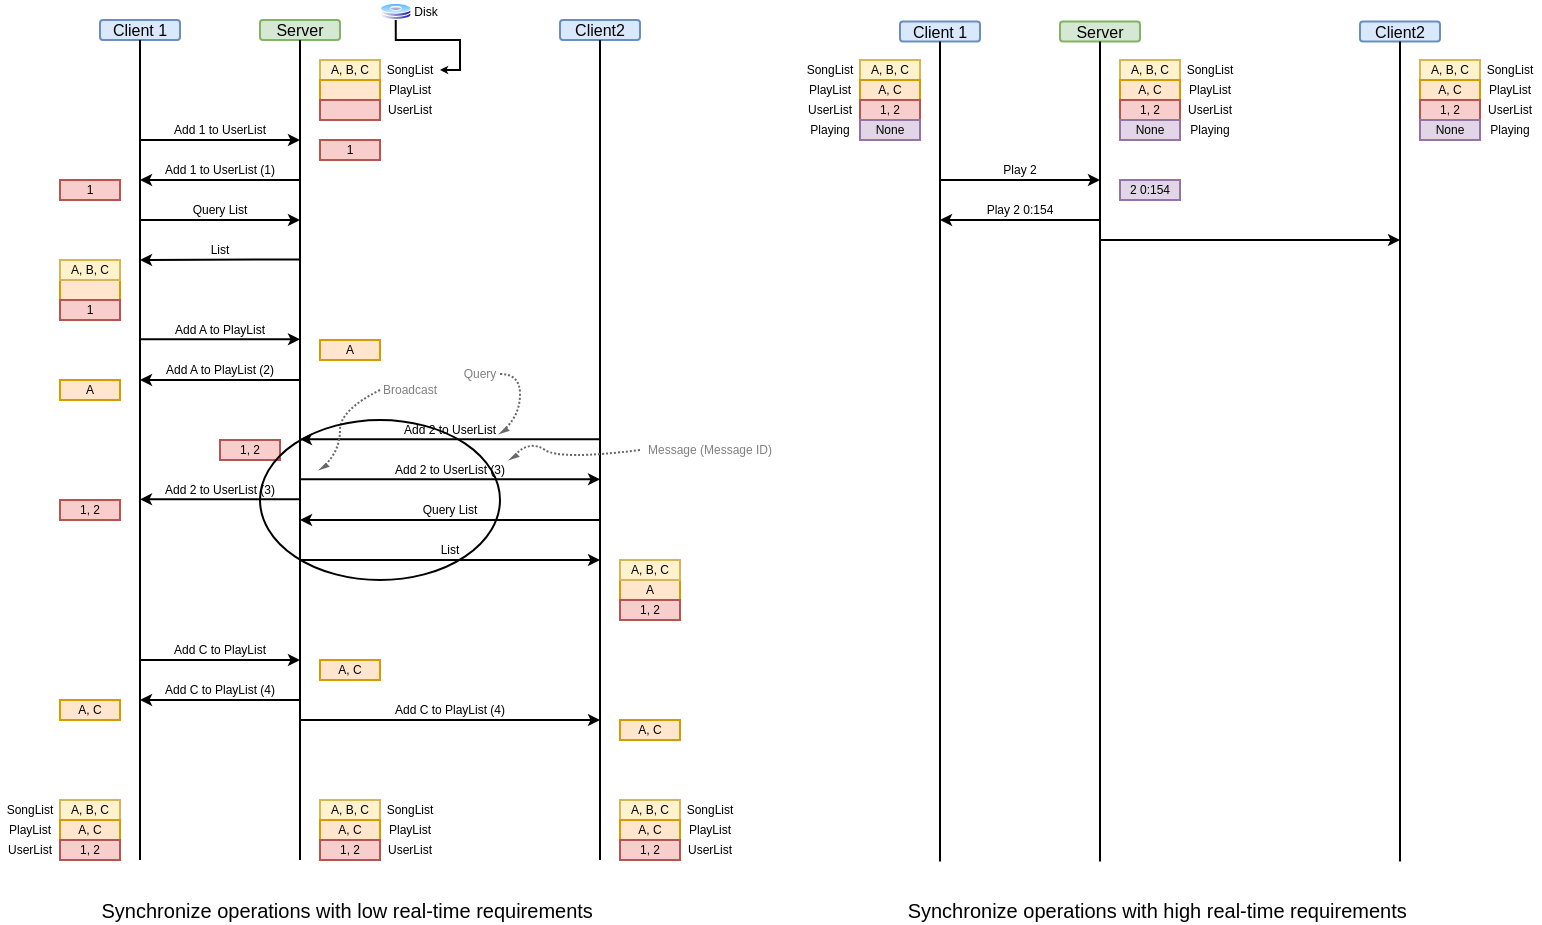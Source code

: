 <mxfile version="24.8.4">
  <diagram name="第 1 页" id="3ZcK6W1l4XbIbxJPCc2v">
    <mxGraphModel dx="571" dy="313" grid="1" gridSize="10" guides="1" tooltips="1" connect="1" arrows="1" fold="1" page="1" pageScale="1" pageWidth="1000" pageHeight="1000" math="0" shadow="0">
      <root>
        <mxCell id="0" />
        <mxCell id="1" parent="0" />
        <mxCell id="YlG3r0k9uFu-52Q5VEmV-1" value="Client 1" style="rounded=1;whiteSpace=wrap;html=1;fontSize=8;fillColor=#dae8fc;strokeColor=#6c8ebf;" vertex="1" parent="1">
          <mxGeometry x="80" y="20" width="40" height="10" as="geometry" />
        </mxCell>
        <mxCell id="YlG3r0k9uFu-52Q5VEmV-2" value="Server" style="rounded=1;whiteSpace=wrap;html=1;fontSize=8;fillColor=#d5e8d4;strokeColor=#82b366;" vertex="1" parent="1">
          <mxGeometry x="160" y="20" width="40" height="10" as="geometry" />
        </mxCell>
        <mxCell id="YlG3r0k9uFu-52Q5VEmV-3" value="Client2" style="rounded=1;whiteSpace=wrap;html=1;fontSize=8;fillColor=#dae8fc;strokeColor=#6c8ebf;" vertex="1" parent="1">
          <mxGeometry x="310" y="20" width="40" height="10" as="geometry" />
        </mxCell>
        <mxCell id="YlG3r0k9uFu-52Q5VEmV-4" value="" style="endArrow=none;html=1;rounded=0;entryX=0.5;entryY=1;entryDx=0;entryDy=0;" edge="1" parent="1" target="YlG3r0k9uFu-52Q5VEmV-1">
          <mxGeometry width="50" height="50" relative="1" as="geometry">
            <mxPoint x="100" y="440" as="sourcePoint" />
            <mxPoint x="240" y="130" as="targetPoint" />
          </mxGeometry>
        </mxCell>
        <mxCell id="YlG3r0k9uFu-52Q5VEmV-5" value="" style="endArrow=none;html=1;rounded=0;entryX=0.5;entryY=1;entryDx=0;entryDy=0;" edge="1" parent="1" target="YlG3r0k9uFu-52Q5VEmV-2">
          <mxGeometry width="50" height="50" relative="1" as="geometry">
            <mxPoint x="180" y="440" as="sourcePoint" />
            <mxPoint x="179.83" y="50" as="targetPoint" />
          </mxGeometry>
        </mxCell>
        <mxCell id="YlG3r0k9uFu-52Q5VEmV-6" value="" style="endArrow=none;html=1;rounded=0;entryX=0.5;entryY=1;entryDx=0;entryDy=0;" edge="1" parent="1" target="YlG3r0k9uFu-52Q5VEmV-3">
          <mxGeometry width="50" height="50" relative="1" as="geometry">
            <mxPoint x="330" y="440" as="sourcePoint" />
            <mxPoint x="329.83" y="50" as="targetPoint" />
          </mxGeometry>
        </mxCell>
        <mxCell id="YlG3r0k9uFu-52Q5VEmV-7" value="" style="endArrow=classic;html=1;rounded=0;startSize=3;endSize=3;" edge="1" parent="1">
          <mxGeometry width="50" height="50" relative="1" as="geometry">
            <mxPoint x="100" y="80" as="sourcePoint" />
            <mxPoint x="180" y="80" as="targetPoint" />
          </mxGeometry>
        </mxCell>
        <mxCell id="YlG3r0k9uFu-52Q5VEmV-9" value="Add 1 to UserList" style="text;html=1;align=center;verticalAlign=middle;whiteSpace=wrap;rounded=0;fontSize=6;dashed=1;dashPattern=1 1;" vertex="1" parent="1">
          <mxGeometry x="110" y="70" width="60" height="10" as="geometry" />
        </mxCell>
        <mxCell id="YlG3r0k9uFu-52Q5VEmV-13" value="" style="endArrow=classic;html=1;rounded=0;startSize=3;endSize=3;" edge="1" parent="1">
          <mxGeometry width="50" height="50" relative="1" as="geometry">
            <mxPoint x="180" y="100" as="sourcePoint" />
            <mxPoint x="100" y="100" as="targetPoint" />
          </mxGeometry>
        </mxCell>
        <mxCell id="YlG3r0k9uFu-52Q5VEmV-14" value="Add 1 to UserList (1)" style="text;html=1;align=center;verticalAlign=middle;whiteSpace=wrap;rounded=0;fontSize=6;" vertex="1" parent="1">
          <mxGeometry x="110" y="90" width="60" height="10" as="geometry" />
        </mxCell>
        <mxCell id="YlG3r0k9uFu-52Q5VEmV-27" value="" style="endArrow=classic;html=1;rounded=0;startSize=3;endSize=3;" edge="1" parent="1">
          <mxGeometry width="50" height="50" relative="1" as="geometry">
            <mxPoint x="100" y="179.67" as="sourcePoint" />
            <mxPoint x="180" y="179.67" as="targetPoint" />
          </mxGeometry>
        </mxCell>
        <mxCell id="YlG3r0k9uFu-52Q5VEmV-28" value="Add A to PlayList" style="text;html=1;align=center;verticalAlign=middle;whiteSpace=wrap;rounded=0;fontSize=6;" vertex="1" parent="1">
          <mxGeometry x="110" y="170" width="60" height="10" as="geometry" />
        </mxCell>
        <mxCell id="YlG3r0k9uFu-52Q5VEmV-29" value="" style="endArrow=classic;html=1;rounded=0;startSize=3;endSize=3;" edge="1" parent="1">
          <mxGeometry width="50" height="50" relative="1" as="geometry">
            <mxPoint x="180" y="200" as="sourcePoint" />
            <mxPoint x="100" y="200" as="targetPoint" />
          </mxGeometry>
        </mxCell>
        <mxCell id="YlG3r0k9uFu-52Q5VEmV-30" value="Add A to PlayList (2)" style="text;html=1;align=center;verticalAlign=middle;whiteSpace=wrap;rounded=0;fontSize=6;" vertex="1" parent="1">
          <mxGeometry x="110" y="190" width="60" height="10" as="geometry" />
        </mxCell>
        <mxCell id="YlG3r0k9uFu-52Q5VEmV-33" value="A, B, C" style="rounded=0;whiteSpace=wrap;html=1;fillColor=#fff2cc;strokeColor=#d6b656;fontSize=6;" vertex="1" parent="1">
          <mxGeometry x="190" y="40" width="30" height="10" as="geometry" />
        </mxCell>
        <mxCell id="YlG3r0k9uFu-52Q5VEmV-34" value="" style="rounded=0;whiteSpace=wrap;html=1;fillColor=#ffe6cc;strokeColor=#d79b00;fontSize=6;" vertex="1" parent="1">
          <mxGeometry x="190" y="50" width="30" height="10" as="geometry" />
        </mxCell>
        <mxCell id="YlG3r0k9uFu-52Q5VEmV-35" value="" style="rounded=0;whiteSpace=wrap;html=1;fillColor=#f8cecc;strokeColor=#b85450;fontSize=6;" vertex="1" parent="1">
          <mxGeometry x="190" y="60" width="30" height="10" as="geometry" />
        </mxCell>
        <mxCell id="YlG3r0k9uFu-52Q5VEmV-37" value="SongList" style="text;html=1;align=center;verticalAlign=middle;whiteSpace=wrap;rounded=0;fontSize=6;" vertex="1" parent="1">
          <mxGeometry x="220" y="40" width="30" height="10" as="geometry" />
        </mxCell>
        <mxCell id="YlG3r0k9uFu-52Q5VEmV-38" value="PlayList" style="text;html=1;align=center;verticalAlign=middle;whiteSpace=wrap;rounded=0;fontSize=6;" vertex="1" parent="1">
          <mxGeometry x="220" y="50" width="30" height="10" as="geometry" />
        </mxCell>
        <mxCell id="YlG3r0k9uFu-52Q5VEmV-39" value="UserList" style="text;html=1;align=center;verticalAlign=middle;whiteSpace=wrap;rounded=0;fontSize=6;" vertex="1" parent="1">
          <mxGeometry x="220" y="60" width="30" height="10" as="geometry" />
        </mxCell>
        <mxCell id="YlG3r0k9uFu-52Q5VEmV-40" value="1" style="rounded=0;whiteSpace=wrap;html=1;fillColor=#f8cecc;strokeColor=#b85450;fontSize=6;" vertex="1" parent="1">
          <mxGeometry x="190" y="80" width="30" height="10" as="geometry" />
        </mxCell>
        <mxCell id="YlG3r0k9uFu-52Q5VEmV-41" value="" style="rounded=0;whiteSpace=wrap;html=1;fillColor=#ffe6cc;strokeColor=#d79b00;fontSize=6;" vertex="1" parent="1">
          <mxGeometry x="60" y="150" width="30" height="10" as="geometry" />
        </mxCell>
        <mxCell id="YlG3r0k9uFu-52Q5VEmV-42" value="A" style="rounded=0;whiteSpace=wrap;html=1;fillColor=#ffe6cc;strokeColor=#d79b00;fontSize=6;" vertex="1" parent="1">
          <mxGeometry x="60" y="200" width="30" height="10" as="geometry" />
        </mxCell>
        <mxCell id="YlG3r0k9uFu-52Q5VEmV-43" value="A" style="rounded=0;whiteSpace=wrap;html=1;fillColor=#ffe6cc;strokeColor=#d79b00;fontSize=6;" vertex="1" parent="1">
          <mxGeometry x="190" y="180" width="30" height="10" as="geometry" />
        </mxCell>
        <mxCell id="YlG3r0k9uFu-52Q5VEmV-44" value="A, B, C" style="rounded=0;whiteSpace=wrap;html=1;fillColor=#fff2cc;strokeColor=#d6b656;fontSize=6;" vertex="1" parent="1">
          <mxGeometry x="60" y="140" width="30" height="10" as="geometry" />
        </mxCell>
        <mxCell id="YlG3r0k9uFu-52Q5VEmV-45" value="" style="endArrow=classic;html=1;rounded=0;startSize=3;endSize=3;" edge="1" parent="1">
          <mxGeometry width="50" height="50" relative="1" as="geometry">
            <mxPoint x="330" y="229.67" as="sourcePoint" />
            <mxPoint x="180" y="229.67" as="targetPoint" />
          </mxGeometry>
        </mxCell>
        <mxCell id="YlG3r0k9uFu-52Q5VEmV-46" value="Add 2 to UserList" style="text;html=1;align=center;verticalAlign=middle;whiteSpace=wrap;rounded=0;fontSize=6;" vertex="1" parent="1">
          <mxGeometry x="225" y="220" width="60" height="10" as="geometry" />
        </mxCell>
        <mxCell id="YlG3r0k9uFu-52Q5VEmV-47" value="" style="endArrow=classic;html=1;rounded=0;startSize=3;endSize=3;" edge="1" parent="1">
          <mxGeometry width="50" height="50" relative="1" as="geometry">
            <mxPoint x="180" y="249.67" as="sourcePoint" />
            <mxPoint x="330" y="249.67" as="targetPoint" />
          </mxGeometry>
        </mxCell>
        <mxCell id="YlG3r0k9uFu-52Q5VEmV-48" value="Add 2 to UserList (3)" style="text;html=1;align=center;verticalAlign=middle;whiteSpace=wrap;rounded=0;fontSize=6;" vertex="1" parent="1">
          <mxGeometry x="225" y="240" width="60" height="10" as="geometry" />
        </mxCell>
        <mxCell id="YlG3r0k9uFu-52Q5VEmV-56" value="1, 2" style="rounded=0;whiteSpace=wrap;html=1;fillColor=#f8cecc;strokeColor=#b85450;fontSize=6;" vertex="1" parent="1">
          <mxGeometry x="140" y="230" width="30" height="10" as="geometry" />
        </mxCell>
        <mxCell id="YlG3r0k9uFu-52Q5VEmV-69" value="" style="endArrow=classic;html=1;rounded=0;startSize=3;endSize=3;" edge="1" parent="1">
          <mxGeometry width="50" height="50" relative="1" as="geometry">
            <mxPoint x="100" y="120" as="sourcePoint" />
            <mxPoint x="180" y="120" as="targetPoint" />
          </mxGeometry>
        </mxCell>
        <mxCell id="YlG3r0k9uFu-52Q5VEmV-70" value="Query List" style="text;html=1;align=center;verticalAlign=middle;whiteSpace=wrap;rounded=0;fontSize=6;" vertex="1" parent="1">
          <mxGeometry x="110" y="110" width="60" height="10" as="geometry" />
        </mxCell>
        <mxCell id="YlG3r0k9uFu-52Q5VEmV-71" value="" style="endArrow=classic;html=1;rounded=0;startSize=3;endSize=3;fillColor=#e1d5e7;strokeColor=default;align=center;verticalAlign=middle;fontFamily=Helvetica;fontSize=11;fontColor=default;labelBackgroundColor=default;" edge="1" parent="1">
          <mxGeometry width="50" height="50" relative="1" as="geometry">
            <mxPoint x="180" y="139.72" as="sourcePoint" />
            <mxPoint x="100" y="140" as="targetPoint" />
          </mxGeometry>
        </mxCell>
        <mxCell id="YlG3r0k9uFu-52Q5VEmV-72" value="1" style="rounded=0;whiteSpace=wrap;html=1;fillColor=#f8cecc;strokeColor=#b85450;fontSize=6;" vertex="1" parent="1">
          <mxGeometry x="60" y="160" width="30" height="10" as="geometry" />
        </mxCell>
        <mxCell id="YlG3r0k9uFu-52Q5VEmV-75" style="edgeStyle=orthogonalEdgeStyle;rounded=0;orthogonalLoop=1;jettySize=auto;html=1;exitX=0.5;exitY=1;exitDx=0;exitDy=0;entryX=1;entryY=0.5;entryDx=0;entryDy=0;strokeWidth=1;endSize=1;" edge="1" parent="1" source="YlG3r0k9uFu-52Q5VEmV-74" target="YlG3r0k9uFu-52Q5VEmV-37">
          <mxGeometry relative="1" as="geometry">
            <Array as="points">
              <mxPoint x="228" y="30" />
              <mxPoint x="260" y="30" />
              <mxPoint x="260" y="45" />
            </Array>
          </mxGeometry>
        </mxCell>
        <mxCell id="YlG3r0k9uFu-52Q5VEmV-74" value="" style="image;aspect=fixed;perimeter=ellipsePerimeter;html=1;align=center;shadow=0;dashed=0;spacingTop=3;image=img/lib/active_directory/hard_disk.svg;" vertex="1" parent="1">
          <mxGeometry x="220" y="11.5" width="15.74" height="8.5" as="geometry" />
        </mxCell>
        <mxCell id="YlG3r0k9uFu-52Q5VEmV-76" value="" style="endArrow=classic;html=1;rounded=0;startSize=3;endSize=3;" edge="1" parent="1">
          <mxGeometry width="50" height="50" relative="1" as="geometry">
            <mxPoint x="180" y="259.67" as="sourcePoint" />
            <mxPoint x="100" y="259.67" as="targetPoint" />
          </mxGeometry>
        </mxCell>
        <mxCell id="YlG3r0k9uFu-52Q5VEmV-77" value="Add 2 to UserList (3)" style="text;html=1;align=center;verticalAlign=middle;whiteSpace=wrap;rounded=0;fontSize=6;" vertex="1" parent="1">
          <mxGeometry x="110" y="250" width="60" height="10" as="geometry" />
        </mxCell>
        <mxCell id="YlG3r0k9uFu-52Q5VEmV-78" value="1, 2" style="rounded=0;whiteSpace=wrap;html=1;fillColor=#f8cecc;strokeColor=#b85450;fontSize=6;" vertex="1" parent="1">
          <mxGeometry x="60" y="260" width="30" height="10" as="geometry" />
        </mxCell>
        <mxCell id="YlG3r0k9uFu-52Q5VEmV-80" value="" style="endArrow=classic;html=1;rounded=0;startSize=3;endSize=3;" edge="1" parent="1">
          <mxGeometry width="50" height="50" relative="1" as="geometry">
            <mxPoint x="330" y="270" as="sourcePoint" />
            <mxPoint x="180" y="270" as="targetPoint" />
          </mxGeometry>
        </mxCell>
        <mxCell id="YlG3r0k9uFu-52Q5VEmV-81" value="Query List" style="text;html=1;align=center;verticalAlign=middle;whiteSpace=wrap;rounded=0;fontSize=6;" vertex="1" parent="1">
          <mxGeometry x="225" y="260" width="60" height="10" as="geometry" />
        </mxCell>
        <mxCell id="YlG3r0k9uFu-52Q5VEmV-82" value="A" style="rounded=0;whiteSpace=wrap;html=1;fillColor=#ffe6cc;strokeColor=#d79b00;fontSize=6;" vertex="1" parent="1">
          <mxGeometry x="340" y="300" width="30" height="10" as="geometry" />
        </mxCell>
        <mxCell id="YlG3r0k9uFu-52Q5VEmV-83" value="A, B, C" style="rounded=0;whiteSpace=wrap;html=1;fillColor=#fff2cc;strokeColor=#d6b656;fontSize=6;" vertex="1" parent="1">
          <mxGeometry x="340" y="290" width="30" height="10" as="geometry" />
        </mxCell>
        <mxCell id="YlG3r0k9uFu-52Q5VEmV-84" value="1, 2" style="rounded=0;whiteSpace=wrap;html=1;fillColor=#f8cecc;strokeColor=#b85450;fontSize=6;" vertex="1" parent="1">
          <mxGeometry x="340" y="310" width="30" height="10" as="geometry" />
        </mxCell>
        <mxCell id="YlG3r0k9uFu-52Q5VEmV-85" value="List" style="text;html=1;align=center;verticalAlign=middle;whiteSpace=wrap;rounded=0;fontSize=6;" vertex="1" parent="1">
          <mxGeometry x="110" y="130" width="60" height="10" as="geometry" />
        </mxCell>
        <mxCell id="YlG3r0k9uFu-52Q5VEmV-86" value="" style="endArrow=classic;html=1;rounded=0;startSize=3;endSize=3;fillColor=#e1d5e7;strokeColor=default;align=center;verticalAlign=middle;fontFamily=Helvetica;fontSize=11;fontColor=default;labelBackgroundColor=default;" edge="1" parent="1">
          <mxGeometry width="50" height="50" relative="1" as="geometry">
            <mxPoint x="180" y="290" as="sourcePoint" />
            <mxPoint x="330" y="290" as="targetPoint" />
          </mxGeometry>
        </mxCell>
        <mxCell id="YlG3r0k9uFu-52Q5VEmV-87" value="List" style="text;html=1;align=center;verticalAlign=middle;whiteSpace=wrap;rounded=0;fontSize=6;" vertex="1" parent="1">
          <mxGeometry x="225" y="280" width="60" height="10" as="geometry" />
        </mxCell>
        <mxCell id="YlG3r0k9uFu-52Q5VEmV-88" value="" style="endArrow=classic;html=1;rounded=0;startSize=3;endSize=3;" edge="1" parent="1">
          <mxGeometry width="50" height="50" relative="1" as="geometry">
            <mxPoint x="100" y="340" as="sourcePoint" />
            <mxPoint x="180" y="340" as="targetPoint" />
          </mxGeometry>
        </mxCell>
        <mxCell id="YlG3r0k9uFu-52Q5VEmV-89" value="Add C to PlayList" style="text;html=1;align=center;verticalAlign=middle;whiteSpace=wrap;rounded=0;fontSize=6;" vertex="1" parent="1">
          <mxGeometry x="110" y="330" width="60" height="10" as="geometry" />
        </mxCell>
        <mxCell id="YlG3r0k9uFu-52Q5VEmV-90" value="A, C" style="rounded=0;whiteSpace=wrap;html=1;fillColor=#ffe6cc;strokeColor=#d79b00;fontSize=6;" vertex="1" parent="1">
          <mxGeometry x="190" y="340" width="30" height="10" as="geometry" />
        </mxCell>
        <mxCell id="YlG3r0k9uFu-52Q5VEmV-91" value="" style="endArrow=classic;html=1;rounded=0;startSize=3;endSize=3;" edge="1" parent="1">
          <mxGeometry width="50" height="50" relative="1" as="geometry">
            <mxPoint x="180" y="360" as="sourcePoint" />
            <mxPoint x="100" y="360" as="targetPoint" />
          </mxGeometry>
        </mxCell>
        <mxCell id="YlG3r0k9uFu-52Q5VEmV-92" value="Add C to PlayList (4)" style="text;html=1;align=center;verticalAlign=middle;whiteSpace=wrap;rounded=0;fontSize=6;" vertex="1" parent="1">
          <mxGeometry x="110" y="350" width="60" height="10" as="geometry" />
        </mxCell>
        <mxCell id="YlG3r0k9uFu-52Q5VEmV-93" value="A, C" style="rounded=0;whiteSpace=wrap;html=1;fillColor=#ffe6cc;strokeColor=#d79b00;fontSize=6;" vertex="1" parent="1">
          <mxGeometry x="60" y="360" width="30" height="10" as="geometry" />
        </mxCell>
        <mxCell id="YlG3r0k9uFu-52Q5VEmV-94" value="" style="endArrow=classic;html=1;rounded=0;startSize=3;endSize=3;" edge="1" parent="1">
          <mxGeometry width="50" height="50" relative="1" as="geometry">
            <mxPoint x="180" y="370" as="sourcePoint" />
            <mxPoint x="330" y="370" as="targetPoint" />
          </mxGeometry>
        </mxCell>
        <mxCell id="YlG3r0k9uFu-52Q5VEmV-95" value="Add C to PlayList (4)" style="text;html=1;align=center;verticalAlign=middle;whiteSpace=wrap;rounded=0;fontSize=6;" vertex="1" parent="1">
          <mxGeometry x="225" y="360" width="60" height="10" as="geometry" />
        </mxCell>
        <mxCell id="YlG3r0k9uFu-52Q5VEmV-96" value="A, C" style="rounded=0;whiteSpace=wrap;html=1;fillColor=#ffe6cc;strokeColor=#d79b00;fontSize=6;" vertex="1" parent="1">
          <mxGeometry x="340" y="370" width="30" height="10" as="geometry" />
        </mxCell>
        <mxCell id="YlG3r0k9uFu-52Q5VEmV-102" value="A, B, C" style="rounded=0;whiteSpace=wrap;html=1;fillColor=#fff2cc;strokeColor=#d6b656;fontSize=6;" vertex="1" parent="1">
          <mxGeometry x="340" y="410" width="30" height="10" as="geometry" />
        </mxCell>
        <mxCell id="YlG3r0k9uFu-52Q5VEmV-103" value="A, C" style="rounded=0;whiteSpace=wrap;html=1;fillColor=#ffe6cc;strokeColor=#d79b00;fontSize=6;" vertex="1" parent="1">
          <mxGeometry x="340" y="420" width="30" height="10" as="geometry" />
        </mxCell>
        <mxCell id="YlG3r0k9uFu-52Q5VEmV-104" value="1, 2" style="rounded=0;whiteSpace=wrap;html=1;fillColor=#f8cecc;strokeColor=#b85450;fontSize=6;" vertex="1" parent="1">
          <mxGeometry x="340" y="430" width="30" height="10" as="geometry" />
        </mxCell>
        <mxCell id="YlG3r0k9uFu-52Q5VEmV-105" value="SongList" style="text;html=1;align=center;verticalAlign=middle;whiteSpace=wrap;rounded=0;fontSize=6;" vertex="1" parent="1">
          <mxGeometry x="370" y="410" width="30" height="10" as="geometry" />
        </mxCell>
        <mxCell id="YlG3r0k9uFu-52Q5VEmV-106" value="PlayList" style="text;html=1;align=center;verticalAlign=middle;whiteSpace=wrap;rounded=0;fontSize=6;" vertex="1" parent="1">
          <mxGeometry x="370" y="420" width="30" height="10" as="geometry" />
        </mxCell>
        <mxCell id="YlG3r0k9uFu-52Q5VEmV-107" value="UserList" style="text;html=1;align=center;verticalAlign=middle;whiteSpace=wrap;rounded=0;fontSize=6;" vertex="1" parent="1">
          <mxGeometry x="370" y="430" width="30" height="10" as="geometry" />
        </mxCell>
        <mxCell id="YlG3r0k9uFu-52Q5VEmV-114" value="A, B, C" style="rounded=0;whiteSpace=wrap;html=1;fillColor=#fff2cc;strokeColor=#d6b656;fontSize=6;" vertex="1" parent="1">
          <mxGeometry x="190" y="410" width="30" height="10" as="geometry" />
        </mxCell>
        <mxCell id="YlG3r0k9uFu-52Q5VEmV-115" value="A, C" style="rounded=0;whiteSpace=wrap;html=1;fillColor=#ffe6cc;strokeColor=#d79b00;fontSize=6;" vertex="1" parent="1">
          <mxGeometry x="190" y="420" width="30" height="10" as="geometry" />
        </mxCell>
        <mxCell id="YlG3r0k9uFu-52Q5VEmV-116" value="1, 2" style="rounded=0;whiteSpace=wrap;html=1;fillColor=#f8cecc;strokeColor=#b85450;fontSize=6;" vertex="1" parent="1">
          <mxGeometry x="190" y="430" width="30" height="10" as="geometry" />
        </mxCell>
        <mxCell id="YlG3r0k9uFu-52Q5VEmV-117" value="SongList" style="text;html=1;align=center;verticalAlign=middle;whiteSpace=wrap;rounded=0;fontSize=6;" vertex="1" parent="1">
          <mxGeometry x="220" y="410" width="30" height="10" as="geometry" />
        </mxCell>
        <mxCell id="YlG3r0k9uFu-52Q5VEmV-118" value="PlayList" style="text;html=1;align=center;verticalAlign=middle;whiteSpace=wrap;rounded=0;fontSize=6;" vertex="1" parent="1">
          <mxGeometry x="220" y="420" width="30" height="10" as="geometry" />
        </mxCell>
        <mxCell id="YlG3r0k9uFu-52Q5VEmV-119" value="UserList" style="text;html=1;align=center;verticalAlign=middle;whiteSpace=wrap;rounded=0;fontSize=6;" vertex="1" parent="1">
          <mxGeometry x="220" y="430" width="30" height="10" as="geometry" />
        </mxCell>
        <mxCell id="YlG3r0k9uFu-52Q5VEmV-120" value="A, B, C" style="rounded=0;whiteSpace=wrap;html=1;fillColor=#fff2cc;strokeColor=#d6b656;fontSize=6;" vertex="1" parent="1">
          <mxGeometry x="60" y="410" width="30" height="10" as="geometry" />
        </mxCell>
        <mxCell id="YlG3r0k9uFu-52Q5VEmV-121" value="A, C" style="rounded=0;whiteSpace=wrap;html=1;fillColor=#ffe6cc;strokeColor=#d79b00;fontSize=6;" vertex="1" parent="1">
          <mxGeometry x="60" y="420" width="30" height="10" as="geometry" />
        </mxCell>
        <mxCell id="YlG3r0k9uFu-52Q5VEmV-122" value="1, 2" style="rounded=0;whiteSpace=wrap;html=1;fillColor=#f8cecc;strokeColor=#b85450;fontSize=6;" vertex="1" parent="1">
          <mxGeometry x="60" y="430" width="30" height="10" as="geometry" />
        </mxCell>
        <mxCell id="YlG3r0k9uFu-52Q5VEmV-123" value="SongList" style="text;html=1;align=center;verticalAlign=middle;whiteSpace=wrap;rounded=0;fontSize=6;" vertex="1" parent="1">
          <mxGeometry x="30" y="410" width="30" height="10" as="geometry" />
        </mxCell>
        <mxCell id="YlG3r0k9uFu-52Q5VEmV-124" value="PlayList" style="text;html=1;align=center;verticalAlign=middle;whiteSpace=wrap;rounded=0;fontSize=6;" vertex="1" parent="1">
          <mxGeometry x="30" y="420" width="30" height="10" as="geometry" />
        </mxCell>
        <mxCell id="YlG3r0k9uFu-52Q5VEmV-125" value="UserList" style="text;html=1;align=center;verticalAlign=middle;whiteSpace=wrap;rounded=0;fontSize=6;" vertex="1" parent="1">
          <mxGeometry x="30" y="430" width="30" height="10" as="geometry" />
        </mxCell>
        <mxCell id="YlG3r0k9uFu-52Q5VEmV-126" value="Disk" style="text;html=1;align=center;verticalAlign=middle;whiteSpace=wrap;rounded=0;fontSize=6;" vertex="1" parent="1">
          <mxGeometry x="235.74" y="10.75" width="14.26" height="10" as="geometry" />
        </mxCell>
        <mxCell id="YlG3r0k9uFu-52Q5VEmV-138" value="Synchronize operations with low real-time requirements&amp;nbsp;" style="text;html=1;align=center;verticalAlign=middle;whiteSpace=wrap;rounded=0;fontSize=10;" vertex="1" parent="1">
          <mxGeometry x="75" y="460" width="260" height="10" as="geometry" />
        </mxCell>
        <mxCell id="YlG3r0k9uFu-52Q5VEmV-143" value="Client 1" style="rounded=1;whiteSpace=wrap;html=1;fontSize=8;fillColor=#dae8fc;strokeColor=#6c8ebf;" vertex="1" parent="1">
          <mxGeometry x="480" y="20.75" width="40" height="10" as="geometry" />
        </mxCell>
        <mxCell id="YlG3r0k9uFu-52Q5VEmV-144" value="Server" style="rounded=1;whiteSpace=wrap;html=1;fontSize=8;fillColor=#d5e8d4;strokeColor=#82b366;" vertex="1" parent="1">
          <mxGeometry x="560" y="20.75" width="40" height="10" as="geometry" />
        </mxCell>
        <mxCell id="YlG3r0k9uFu-52Q5VEmV-145" value="Client2" style="rounded=1;whiteSpace=wrap;html=1;fontSize=8;fillColor=#dae8fc;strokeColor=#6c8ebf;" vertex="1" parent="1">
          <mxGeometry x="710" y="20.75" width="40" height="10" as="geometry" />
        </mxCell>
        <mxCell id="YlG3r0k9uFu-52Q5VEmV-146" value="" style="endArrow=none;html=1;rounded=0;entryX=0.5;entryY=1;entryDx=0;entryDy=0;" edge="1" parent="1" target="YlG3r0k9uFu-52Q5VEmV-143">
          <mxGeometry width="50" height="50" relative="1" as="geometry">
            <mxPoint x="500" y="440.75" as="sourcePoint" />
            <mxPoint x="640" y="130.75" as="targetPoint" />
          </mxGeometry>
        </mxCell>
        <mxCell id="YlG3r0k9uFu-52Q5VEmV-147" value="" style="endArrow=none;html=1;rounded=0;entryX=0.5;entryY=1;entryDx=0;entryDy=0;" edge="1" parent="1" target="YlG3r0k9uFu-52Q5VEmV-144">
          <mxGeometry width="50" height="50" relative="1" as="geometry">
            <mxPoint x="580" y="440.75" as="sourcePoint" />
            <mxPoint x="579.83" y="50.75" as="targetPoint" />
          </mxGeometry>
        </mxCell>
        <mxCell id="YlG3r0k9uFu-52Q5VEmV-148" value="" style="endArrow=none;html=1;rounded=0;entryX=0.5;entryY=1;entryDx=0;entryDy=0;" edge="1" parent="1" target="YlG3r0k9uFu-52Q5VEmV-145">
          <mxGeometry width="50" height="50" relative="1" as="geometry">
            <mxPoint x="730" y="440.75" as="sourcePoint" />
            <mxPoint x="729.83" y="50.75" as="targetPoint" />
          </mxGeometry>
        </mxCell>
        <mxCell id="YlG3r0k9uFu-52Q5VEmV-149" value="Synchronize operations with high real-time requirements&amp;nbsp;" style="text;html=1;align=center;verticalAlign=middle;whiteSpace=wrap;rounded=0;fontSize=10;" vertex="1" parent="1">
          <mxGeometry x="480" y="460" width="260" height="10" as="geometry" />
        </mxCell>
        <mxCell id="YlG3r0k9uFu-52Q5VEmV-150" value="A, B, C" style="rounded=0;whiteSpace=wrap;html=1;fillColor=#fff2cc;strokeColor=#d6b656;fontSize=6;" vertex="1" parent="1">
          <mxGeometry x="740" y="40" width="30" height="10" as="geometry" />
        </mxCell>
        <mxCell id="YlG3r0k9uFu-52Q5VEmV-151" value="A, C" style="rounded=0;whiteSpace=wrap;html=1;fillColor=#ffe6cc;strokeColor=#d79b00;fontSize=6;" vertex="1" parent="1">
          <mxGeometry x="740" y="50" width="30" height="10" as="geometry" />
        </mxCell>
        <mxCell id="YlG3r0k9uFu-52Q5VEmV-152" value="1, 2" style="rounded=0;whiteSpace=wrap;html=1;fillColor=#f8cecc;strokeColor=#b85450;fontSize=6;" vertex="1" parent="1">
          <mxGeometry x="740" y="60" width="30" height="10" as="geometry" />
        </mxCell>
        <mxCell id="YlG3r0k9uFu-52Q5VEmV-153" value="SongList" style="text;html=1;align=center;verticalAlign=middle;whiteSpace=wrap;rounded=0;fontSize=6;" vertex="1" parent="1">
          <mxGeometry x="770" y="40" width="30" height="10" as="geometry" />
        </mxCell>
        <mxCell id="YlG3r0k9uFu-52Q5VEmV-154" value="PlayList" style="text;html=1;align=center;verticalAlign=middle;whiteSpace=wrap;rounded=0;fontSize=6;" vertex="1" parent="1">
          <mxGeometry x="770" y="50" width="30" height="10" as="geometry" />
        </mxCell>
        <mxCell id="YlG3r0k9uFu-52Q5VEmV-155" value="UserList" style="text;html=1;align=center;verticalAlign=middle;whiteSpace=wrap;rounded=0;fontSize=6;" vertex="1" parent="1">
          <mxGeometry x="770" y="60" width="30" height="10" as="geometry" />
        </mxCell>
        <mxCell id="YlG3r0k9uFu-52Q5VEmV-156" value="A, B, C" style="rounded=0;whiteSpace=wrap;html=1;fillColor=#fff2cc;strokeColor=#d6b656;fontSize=6;" vertex="1" parent="1">
          <mxGeometry x="590" y="40" width="30" height="10" as="geometry" />
        </mxCell>
        <mxCell id="YlG3r0k9uFu-52Q5VEmV-157" value="A, C" style="rounded=0;whiteSpace=wrap;html=1;fillColor=#ffe6cc;strokeColor=#d79b00;fontSize=6;" vertex="1" parent="1">
          <mxGeometry x="590" y="50" width="30" height="10" as="geometry" />
        </mxCell>
        <mxCell id="YlG3r0k9uFu-52Q5VEmV-158" value="1, 2" style="rounded=0;whiteSpace=wrap;html=1;fillColor=#f8cecc;strokeColor=#b85450;fontSize=6;" vertex="1" parent="1">
          <mxGeometry x="590" y="60" width="30" height="10" as="geometry" />
        </mxCell>
        <mxCell id="YlG3r0k9uFu-52Q5VEmV-159" value="SongList" style="text;html=1;align=center;verticalAlign=middle;whiteSpace=wrap;rounded=0;fontSize=6;" vertex="1" parent="1">
          <mxGeometry x="620" y="40" width="30" height="10" as="geometry" />
        </mxCell>
        <mxCell id="YlG3r0k9uFu-52Q5VEmV-160" value="PlayList" style="text;html=1;align=center;verticalAlign=middle;whiteSpace=wrap;rounded=0;fontSize=6;" vertex="1" parent="1">
          <mxGeometry x="620" y="50" width="30" height="10" as="geometry" />
        </mxCell>
        <mxCell id="YlG3r0k9uFu-52Q5VEmV-161" value="UserList" style="text;html=1;align=center;verticalAlign=middle;whiteSpace=wrap;rounded=0;fontSize=6;" vertex="1" parent="1">
          <mxGeometry x="620" y="60" width="30" height="10" as="geometry" />
        </mxCell>
        <mxCell id="YlG3r0k9uFu-52Q5VEmV-162" value="A, B, C" style="rounded=0;whiteSpace=wrap;html=1;fillColor=#fff2cc;strokeColor=#d6b656;fontSize=6;" vertex="1" parent="1">
          <mxGeometry x="460" y="40" width="30" height="10" as="geometry" />
        </mxCell>
        <mxCell id="YlG3r0k9uFu-52Q5VEmV-163" value="A, C" style="rounded=0;whiteSpace=wrap;html=1;fillColor=#ffe6cc;strokeColor=#d79b00;fontSize=6;" vertex="1" parent="1">
          <mxGeometry x="460" y="50" width="30" height="10" as="geometry" />
        </mxCell>
        <mxCell id="YlG3r0k9uFu-52Q5VEmV-164" value="1, 2" style="rounded=0;whiteSpace=wrap;html=1;fillColor=#f8cecc;strokeColor=#b85450;fontSize=6;" vertex="1" parent="1">
          <mxGeometry x="460" y="60" width="30" height="10" as="geometry" />
        </mxCell>
        <mxCell id="YlG3r0k9uFu-52Q5VEmV-165" value="SongList" style="text;html=1;align=center;verticalAlign=middle;whiteSpace=wrap;rounded=0;fontSize=6;" vertex="1" parent="1">
          <mxGeometry x="430" y="40" width="30" height="10" as="geometry" />
        </mxCell>
        <mxCell id="YlG3r0k9uFu-52Q5VEmV-166" value="PlayList" style="text;html=1;align=center;verticalAlign=middle;whiteSpace=wrap;rounded=0;fontSize=6;" vertex="1" parent="1">
          <mxGeometry x="430" y="50" width="30" height="10" as="geometry" />
        </mxCell>
        <mxCell id="YlG3r0k9uFu-52Q5VEmV-167" value="UserList" style="text;html=1;align=center;verticalAlign=middle;whiteSpace=wrap;rounded=0;fontSize=6;" vertex="1" parent="1">
          <mxGeometry x="430" y="60" width="30" height="10" as="geometry" />
        </mxCell>
        <mxCell id="YlG3r0k9uFu-52Q5VEmV-168" value="" style="endArrow=classic;html=1;rounded=0;startSize=3;endSize=3;" edge="1" parent="1">
          <mxGeometry width="50" height="50" relative="1" as="geometry">
            <mxPoint x="500" y="100" as="sourcePoint" />
            <mxPoint x="580" y="100" as="targetPoint" />
          </mxGeometry>
        </mxCell>
        <mxCell id="YlG3r0k9uFu-52Q5VEmV-169" value="Play 2" style="text;html=1;align=center;verticalAlign=middle;whiteSpace=wrap;rounded=0;fontSize=6;" vertex="1" parent="1">
          <mxGeometry x="510" y="90" width="60" height="10" as="geometry" />
        </mxCell>
        <mxCell id="YlG3r0k9uFu-52Q5VEmV-170" value="None" style="rounded=0;whiteSpace=wrap;html=1;fillColor=#e1d5e7;strokeColor=#9673a6;fontSize=6;" vertex="1" parent="1">
          <mxGeometry x="460" y="70" width="30" height="10" as="geometry" />
        </mxCell>
        <mxCell id="YlG3r0k9uFu-52Q5VEmV-171" value="Playing" style="text;html=1;align=center;verticalAlign=middle;whiteSpace=wrap;rounded=0;fontSize=6;" vertex="1" parent="1">
          <mxGeometry x="430" y="70" width="30" height="10" as="geometry" />
        </mxCell>
        <mxCell id="YlG3r0k9uFu-52Q5VEmV-172" value="None" style="rounded=0;whiteSpace=wrap;html=1;fillColor=#e1d5e7;strokeColor=#9673a6;fontSize=6;" vertex="1" parent="1">
          <mxGeometry x="590" y="70" width="30" height="10" as="geometry" />
        </mxCell>
        <mxCell id="YlG3r0k9uFu-52Q5VEmV-173" value="Playing" style="text;html=1;align=center;verticalAlign=middle;whiteSpace=wrap;rounded=0;fontSize=6;" vertex="1" parent="1">
          <mxGeometry x="620" y="70" width="30" height="10" as="geometry" />
        </mxCell>
        <mxCell id="YlG3r0k9uFu-52Q5VEmV-174" value="None" style="rounded=0;whiteSpace=wrap;html=1;fillColor=#e1d5e7;strokeColor=#9673a6;fontSize=6;" vertex="1" parent="1">
          <mxGeometry x="740" y="70" width="30" height="10" as="geometry" />
        </mxCell>
        <mxCell id="YlG3r0k9uFu-52Q5VEmV-175" value="Playing" style="text;html=1;align=center;verticalAlign=middle;whiteSpace=wrap;rounded=0;fontSize=6;" vertex="1" parent="1">
          <mxGeometry x="770" y="70" width="30" height="10" as="geometry" />
        </mxCell>
        <mxCell id="YlG3r0k9uFu-52Q5VEmV-176" value="2 0:154" style="rounded=0;whiteSpace=wrap;html=1;fillColor=#e1d5e7;strokeColor=#9673a6;fontSize=6;" vertex="1" parent="1">
          <mxGeometry x="590" y="100" width="30" height="10" as="geometry" />
        </mxCell>
        <mxCell id="YlG3r0k9uFu-52Q5VEmV-177" value="" style="endArrow=classic;html=1;rounded=0;startSize=3;endSize=3;" edge="1" parent="1">
          <mxGeometry width="50" height="50" relative="1" as="geometry">
            <mxPoint x="580" y="130" as="sourcePoint" />
            <mxPoint x="730" y="130" as="targetPoint" />
          </mxGeometry>
        </mxCell>
        <mxCell id="YlG3r0k9uFu-52Q5VEmV-178" value="" style="endArrow=classic;html=1;rounded=0;startSize=3;endSize=3;" edge="1" parent="1">
          <mxGeometry width="50" height="50" relative="1" as="geometry">
            <mxPoint x="580" y="120" as="sourcePoint" />
            <mxPoint x="500" y="120" as="targetPoint" />
          </mxGeometry>
        </mxCell>
        <mxCell id="YlG3r0k9uFu-52Q5VEmV-179" value="Play 2 0:154" style="text;html=1;align=center;verticalAlign=middle;whiteSpace=wrap;rounded=0;fontSize=6;" vertex="1" parent="1">
          <mxGeometry x="510" y="110" width="60" height="10" as="geometry" />
        </mxCell>
        <mxCell id="YlG3r0k9uFu-52Q5VEmV-180" value="1" style="rounded=0;whiteSpace=wrap;html=1;fillColor=#f8cecc;strokeColor=#b85450;fontSize=6;" vertex="1" parent="1">
          <mxGeometry x="60" y="100" width="30" height="10" as="geometry" />
        </mxCell>
        <mxCell id="YlG3r0k9uFu-52Q5VEmV-182" value="Query" style="text;html=1;align=center;verticalAlign=middle;whiteSpace=wrap;rounded=0;fontSize=6;fontColor=#808080;" vertex="1" parent="1">
          <mxGeometry x="260" y="192" width="20" height="10" as="geometry" />
        </mxCell>
        <mxCell id="YlG3r0k9uFu-52Q5VEmV-184" value="" style="curved=1;endArrow=async;html=1;rounded=0;endSize=2;dashed=1;dashPattern=1 1;fillColor=#f5f5f5;strokeColor=#666666;startSize=2;endFill=0;" edge="1" parent="1">
          <mxGeometry width="50" height="50" relative="1" as="geometry">
            <mxPoint x="280" y="197" as="sourcePoint" />
            <mxPoint x="280" y="227" as="targetPoint" />
            <Array as="points">
              <mxPoint x="290" y="197" />
              <mxPoint x="290" y="217" />
            </Array>
          </mxGeometry>
        </mxCell>
        <mxCell id="YlG3r0k9uFu-52Q5VEmV-186" value="Message (Message ID)" style="text;html=1;align=center;verticalAlign=middle;whiteSpace=wrap;rounded=0;fontSize=6;fontColor=#808080;" vertex="1" parent="1">
          <mxGeometry x="350" y="230" width="70" height="10" as="geometry" />
        </mxCell>
        <mxCell id="YlG3r0k9uFu-52Q5VEmV-187" value="" style="curved=1;endArrow=async;html=1;rounded=0;endSize=2;dashed=1;dashPattern=1 1;fillColor=#f5f5f5;strokeColor=#666666;startSize=2;endFill=0;exitX=0;exitY=0.5;exitDx=0;exitDy=0;" edge="1" parent="1" source="YlG3r0k9uFu-52Q5VEmV-186">
          <mxGeometry width="50" height="50" relative="1" as="geometry">
            <mxPoint x="285" y="210" as="sourcePoint" />
            <mxPoint x="285" y="240" as="targetPoint" />
            <Array as="points">
              <mxPoint x="310" y="240" />
              <mxPoint x="295" y="230" />
            </Array>
          </mxGeometry>
        </mxCell>
        <mxCell id="YlG3r0k9uFu-52Q5VEmV-189" value="" style="curved=1;endArrow=async;html=1;rounded=0;endSize=2;dashed=1;dashPattern=1 1;fillColor=#f5f5f5;strokeColor=#666666;startSize=2;endFill=0;" edge="1" parent="1">
          <mxGeometry width="50" height="50" relative="1" as="geometry">
            <mxPoint x="220" y="205" as="sourcePoint" />
            <mxPoint x="190" y="245" as="targetPoint" />
            <Array as="points">
              <mxPoint x="200" y="215" />
              <mxPoint x="200" y="235" />
            </Array>
          </mxGeometry>
        </mxCell>
        <mxCell id="YlG3r0k9uFu-52Q5VEmV-190" value="Broadcast" style="text;html=1;align=center;verticalAlign=middle;whiteSpace=wrap;rounded=0;fontSize=6;fontColor=#808080;" vertex="1" parent="1">
          <mxGeometry x="220" y="200" width="30" height="10" as="geometry" />
        </mxCell>
        <mxCell id="YlG3r0k9uFu-52Q5VEmV-191" value="" style="ellipse;whiteSpace=wrap;html=1;fillColor=none;" vertex="1" parent="1">
          <mxGeometry x="160" y="220" width="120" height="80" as="geometry" />
        </mxCell>
      </root>
    </mxGraphModel>
  </diagram>
</mxfile>
